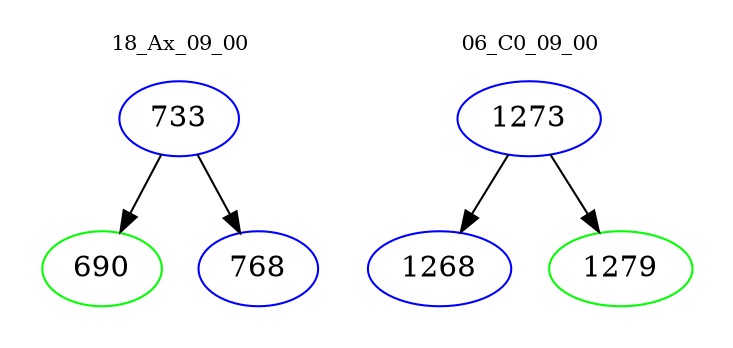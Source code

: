 digraph{
subgraph cluster_0 {
color = white
label = "18_Ax_09_00";
fontsize=10;
T0_733 [label="733", color="blue"]
T0_733 -> T0_690 [color="black"]
T0_690 [label="690", color="green"]
T0_733 -> T0_768 [color="black"]
T0_768 [label="768", color="blue"]
}
subgraph cluster_1 {
color = white
label = "06_C0_09_00";
fontsize=10;
T1_1273 [label="1273", color="blue"]
T1_1273 -> T1_1268 [color="black"]
T1_1268 [label="1268", color="blue"]
T1_1273 -> T1_1279 [color="black"]
T1_1279 [label="1279", color="green"]
}
}
